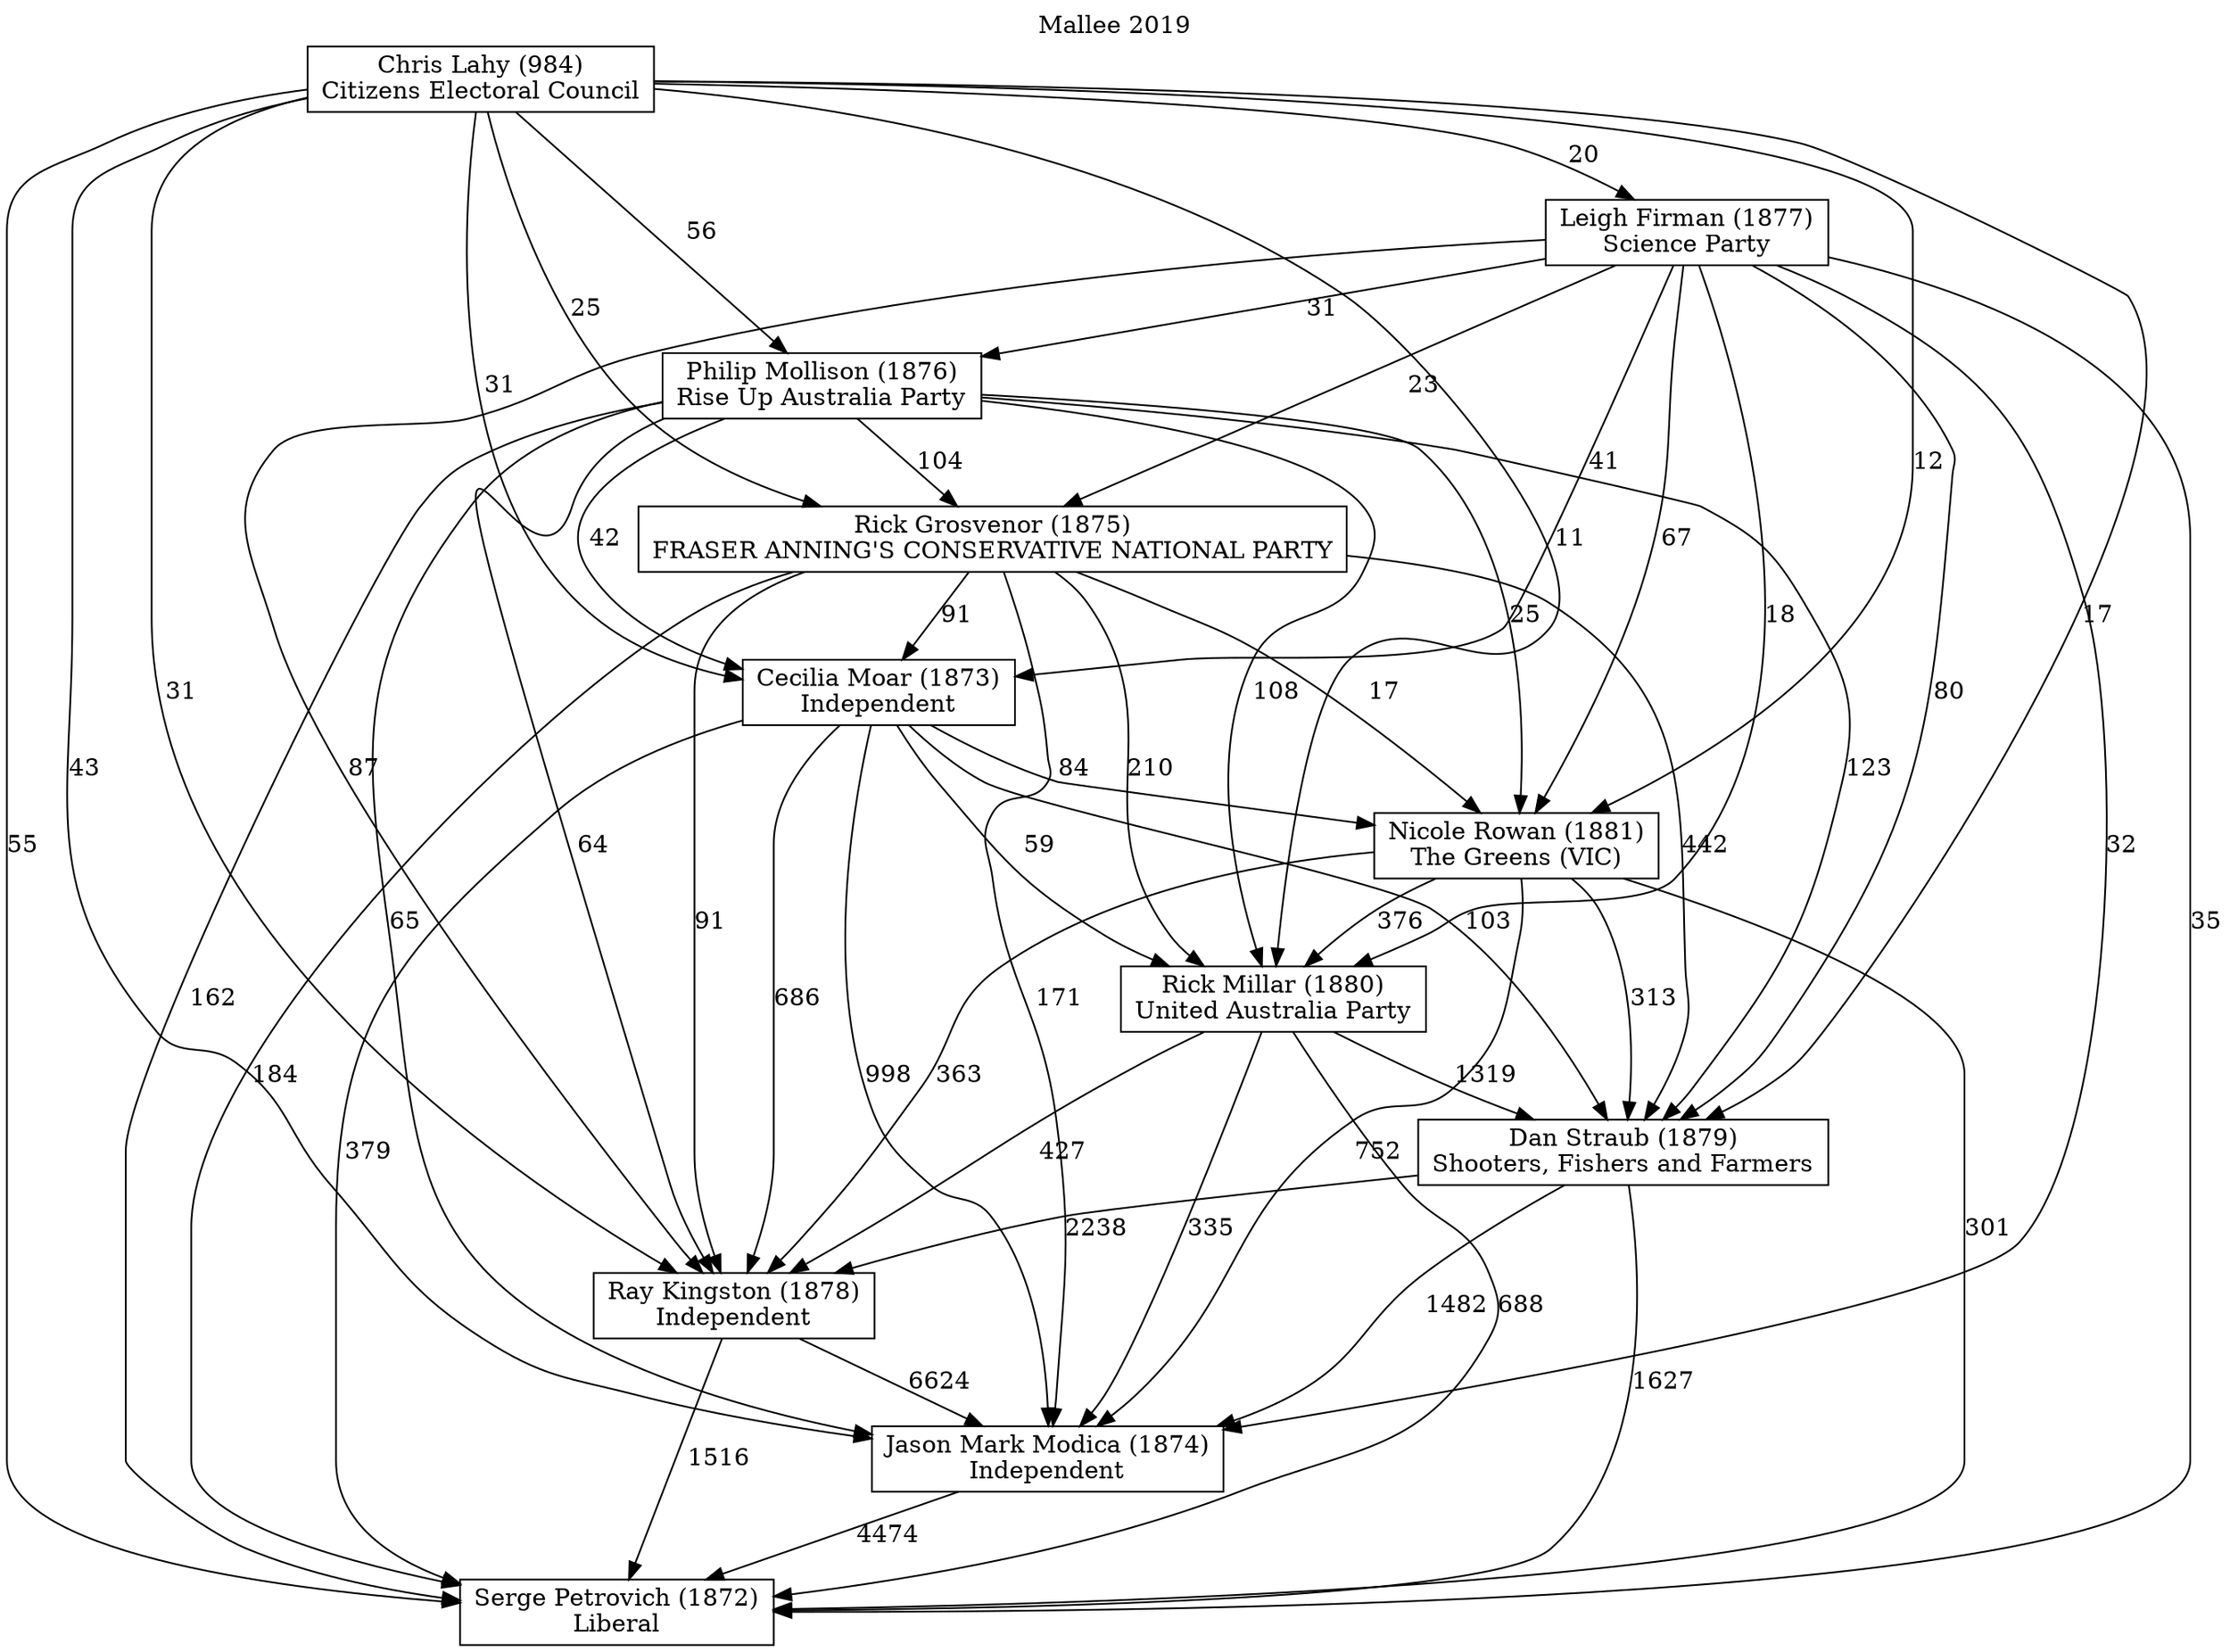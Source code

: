 // House preference flow
digraph "Serge Petrovich (1872)_Mallee_2019" {
	graph [label="Mallee 2019" labelloc=t mclimit=2]
	node [shape=box]
	"Serge Petrovich (1872)" [label="Serge Petrovich (1872)
Liberal"]
	"Jason Mark Modica (1874)" [label="Jason Mark Modica (1874)
Independent"]
	"Ray Kingston (1878)" [label="Ray Kingston (1878)
Independent"]
	"Dan Straub (1879)" [label="Dan Straub (1879)
Shooters, Fishers and Farmers"]
	"Rick Millar (1880)" [label="Rick Millar (1880)
United Australia Party"]
	"Nicole Rowan (1881)" [label="Nicole Rowan (1881)
The Greens (VIC)"]
	"Cecilia Moar (1873)" [label="Cecilia Moar (1873)
Independent"]
	"Rick Grosvenor (1875)" [label="Rick Grosvenor (1875)
FRASER ANNING'S CONSERVATIVE NATIONAL PARTY"]
	"Philip Mollison (1876)" [label="Philip Mollison (1876)
Rise Up Australia Party"]
	"Leigh Firman (1877)" [label="Leigh Firman (1877)
Science Party"]
	"Chris Lahy (984)" [label="Chris Lahy (984)
Citizens Electoral Council"]
	"Jason Mark Modica (1874)" -> "Serge Petrovich (1872)" [label=4474]
	"Ray Kingston (1878)" -> "Jason Mark Modica (1874)" [label=6624]
	"Dan Straub (1879)" -> "Ray Kingston (1878)" [label=2238]
	"Rick Millar (1880)" -> "Dan Straub (1879)" [label=1319]
	"Nicole Rowan (1881)" -> "Rick Millar (1880)" [label=376]
	"Cecilia Moar (1873)" -> "Nicole Rowan (1881)" [label=84]
	"Rick Grosvenor (1875)" -> "Cecilia Moar (1873)" [label=91]
	"Philip Mollison (1876)" -> "Rick Grosvenor (1875)" [label=104]
	"Leigh Firman (1877)" -> "Philip Mollison (1876)" [label=31]
	"Chris Lahy (984)" -> "Leigh Firman (1877)" [label=20]
	"Ray Kingston (1878)" -> "Serge Petrovich (1872)" [label=1516]
	"Dan Straub (1879)" -> "Serge Petrovich (1872)" [label=1627]
	"Rick Millar (1880)" -> "Serge Petrovich (1872)" [label=688]
	"Nicole Rowan (1881)" -> "Serge Petrovich (1872)" [label=301]
	"Cecilia Moar (1873)" -> "Serge Petrovich (1872)" [label=379]
	"Rick Grosvenor (1875)" -> "Serge Petrovich (1872)" [label=184]
	"Philip Mollison (1876)" -> "Serge Petrovich (1872)" [label=162]
	"Leigh Firman (1877)" -> "Serge Petrovich (1872)" [label=35]
	"Chris Lahy (984)" -> "Serge Petrovich (1872)" [label=55]
	"Chris Lahy (984)" -> "Philip Mollison (1876)" [label=56]
	"Leigh Firman (1877)" -> "Rick Grosvenor (1875)" [label=23]
	"Chris Lahy (984)" -> "Rick Grosvenor (1875)" [label=25]
	"Philip Mollison (1876)" -> "Cecilia Moar (1873)" [label=42]
	"Leigh Firman (1877)" -> "Cecilia Moar (1873)" [label=41]
	"Chris Lahy (984)" -> "Cecilia Moar (1873)" [label=31]
	"Rick Grosvenor (1875)" -> "Nicole Rowan (1881)" [label=17]
	"Philip Mollison (1876)" -> "Nicole Rowan (1881)" [label=25]
	"Leigh Firman (1877)" -> "Nicole Rowan (1881)" [label=67]
	"Chris Lahy (984)" -> "Nicole Rowan (1881)" [label=12]
	"Cecilia Moar (1873)" -> "Rick Millar (1880)" [label=59]
	"Rick Grosvenor (1875)" -> "Rick Millar (1880)" [label=210]
	"Philip Mollison (1876)" -> "Rick Millar (1880)" [label=108]
	"Leigh Firman (1877)" -> "Rick Millar (1880)" [label=18]
	"Chris Lahy (984)" -> "Rick Millar (1880)" [label=11]
	"Nicole Rowan (1881)" -> "Dan Straub (1879)" [label=313]
	"Cecilia Moar (1873)" -> "Dan Straub (1879)" [label=103]
	"Rick Grosvenor (1875)" -> "Dan Straub (1879)" [label=442]
	"Philip Mollison (1876)" -> "Dan Straub (1879)" [label=123]
	"Leigh Firman (1877)" -> "Dan Straub (1879)" [label=80]
	"Chris Lahy (984)" -> "Dan Straub (1879)" [label=17]
	"Rick Millar (1880)" -> "Ray Kingston (1878)" [label=427]
	"Nicole Rowan (1881)" -> "Ray Kingston (1878)" [label=363]
	"Cecilia Moar (1873)" -> "Ray Kingston (1878)" [label=686]
	"Rick Grosvenor (1875)" -> "Ray Kingston (1878)" [label=91]
	"Philip Mollison (1876)" -> "Ray Kingston (1878)" [label=64]
	"Leigh Firman (1877)" -> "Ray Kingston (1878)" [label=87]
	"Chris Lahy (984)" -> "Ray Kingston (1878)" [label=31]
	"Dan Straub (1879)" -> "Jason Mark Modica (1874)" [label=1482]
	"Rick Millar (1880)" -> "Jason Mark Modica (1874)" [label=335]
	"Nicole Rowan (1881)" -> "Jason Mark Modica (1874)" [label=752]
	"Cecilia Moar (1873)" -> "Jason Mark Modica (1874)" [label=998]
	"Rick Grosvenor (1875)" -> "Jason Mark Modica (1874)" [label=171]
	"Philip Mollison (1876)" -> "Jason Mark Modica (1874)" [label=65]
	"Leigh Firman (1877)" -> "Jason Mark Modica (1874)" [label=32]
	"Chris Lahy (984)" -> "Jason Mark Modica (1874)" [label=43]
}

